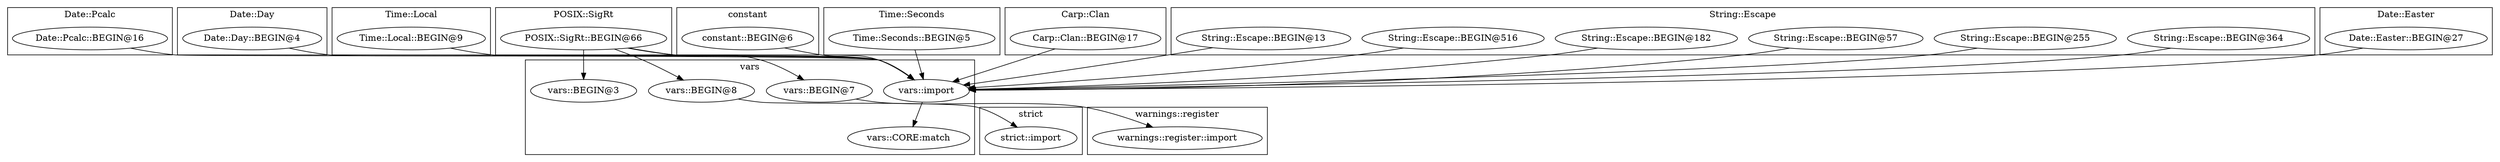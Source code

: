digraph {
graph [overlap=false]
subgraph cluster_Date_Pcalc {
	label="Date::Pcalc";
	"Date::Pcalc::BEGIN@16";
}
subgraph cluster_Date_Day {
	label="Date::Day";
	"Date::Day::BEGIN@4";
}
subgraph cluster_Time_Local {
	label="Time::Local";
	"Time::Local::BEGIN@9";
}
subgraph cluster_POSIX_SigRt {
	label="POSIX::SigRt";
	"POSIX::SigRt::BEGIN@66";
}
subgraph cluster_constant {
	label="constant";
	"constant::BEGIN@6";
}
subgraph cluster_Time_Seconds {
	label="Time::Seconds";
	"Time::Seconds::BEGIN@5";
}
subgraph cluster_vars {
	label="vars";
	"vars::BEGIN@3";
	"vars::BEGIN@8";
	"vars::import";
	"vars::CORE:match";
	"vars::BEGIN@7";
}
subgraph cluster_strict {
	label="strict";
	"strict::import";
}
subgraph cluster_warnings_register {
	label="warnings::register";
	"warnings::register::import";
}
subgraph cluster_Carp_Clan {
	label="Carp::Clan";
	"Carp::Clan::BEGIN@17";
}
subgraph cluster_String_Escape {
	label="String::Escape";
	"String::Escape::BEGIN@516";
	"String::Escape::BEGIN@13";
	"String::Escape::BEGIN@364";
	"String::Escape::BEGIN@255";
	"String::Escape::BEGIN@57";
	"String::Escape::BEGIN@182";
}
subgraph cluster_Date_Easter {
	label="Date::Easter";
	"Date::Easter::BEGIN@27";
}
"POSIX::SigRt::BEGIN@66" -> "vars::BEGIN@8";
"String::Escape::BEGIN@516" -> "vars::import";
"Carp::Clan::BEGIN@17" -> "vars::import";
"String::Escape::BEGIN@364" -> "vars::import";
"Date::Day::BEGIN@4" -> "vars::import";
"POSIX::SigRt::BEGIN@66" -> "vars::import";
"Date::Easter::BEGIN@27" -> "vars::import";
"String::Escape::BEGIN@182" -> "vars::import";
"String::Escape::BEGIN@13" -> "vars::import";
"String::Escape::BEGIN@255" -> "vars::import";
"Date::Pcalc::BEGIN@16" -> "vars::import";
"Time::Seconds::BEGIN@5" -> "vars::import";
"String::Escape::BEGIN@57" -> "vars::import";
"constant::BEGIN@6" -> "vars::import";
"Time::Local::BEGIN@9" -> "vars::import";
"vars::import" -> "vars::CORE:match";
"POSIX::SigRt::BEGIN@66" -> "vars::BEGIN@3";
"vars::BEGIN@8" -> "strict::import";
"POSIX::SigRt::BEGIN@66" -> "vars::BEGIN@7";
"vars::BEGIN@7" -> "warnings::register::import";
}
